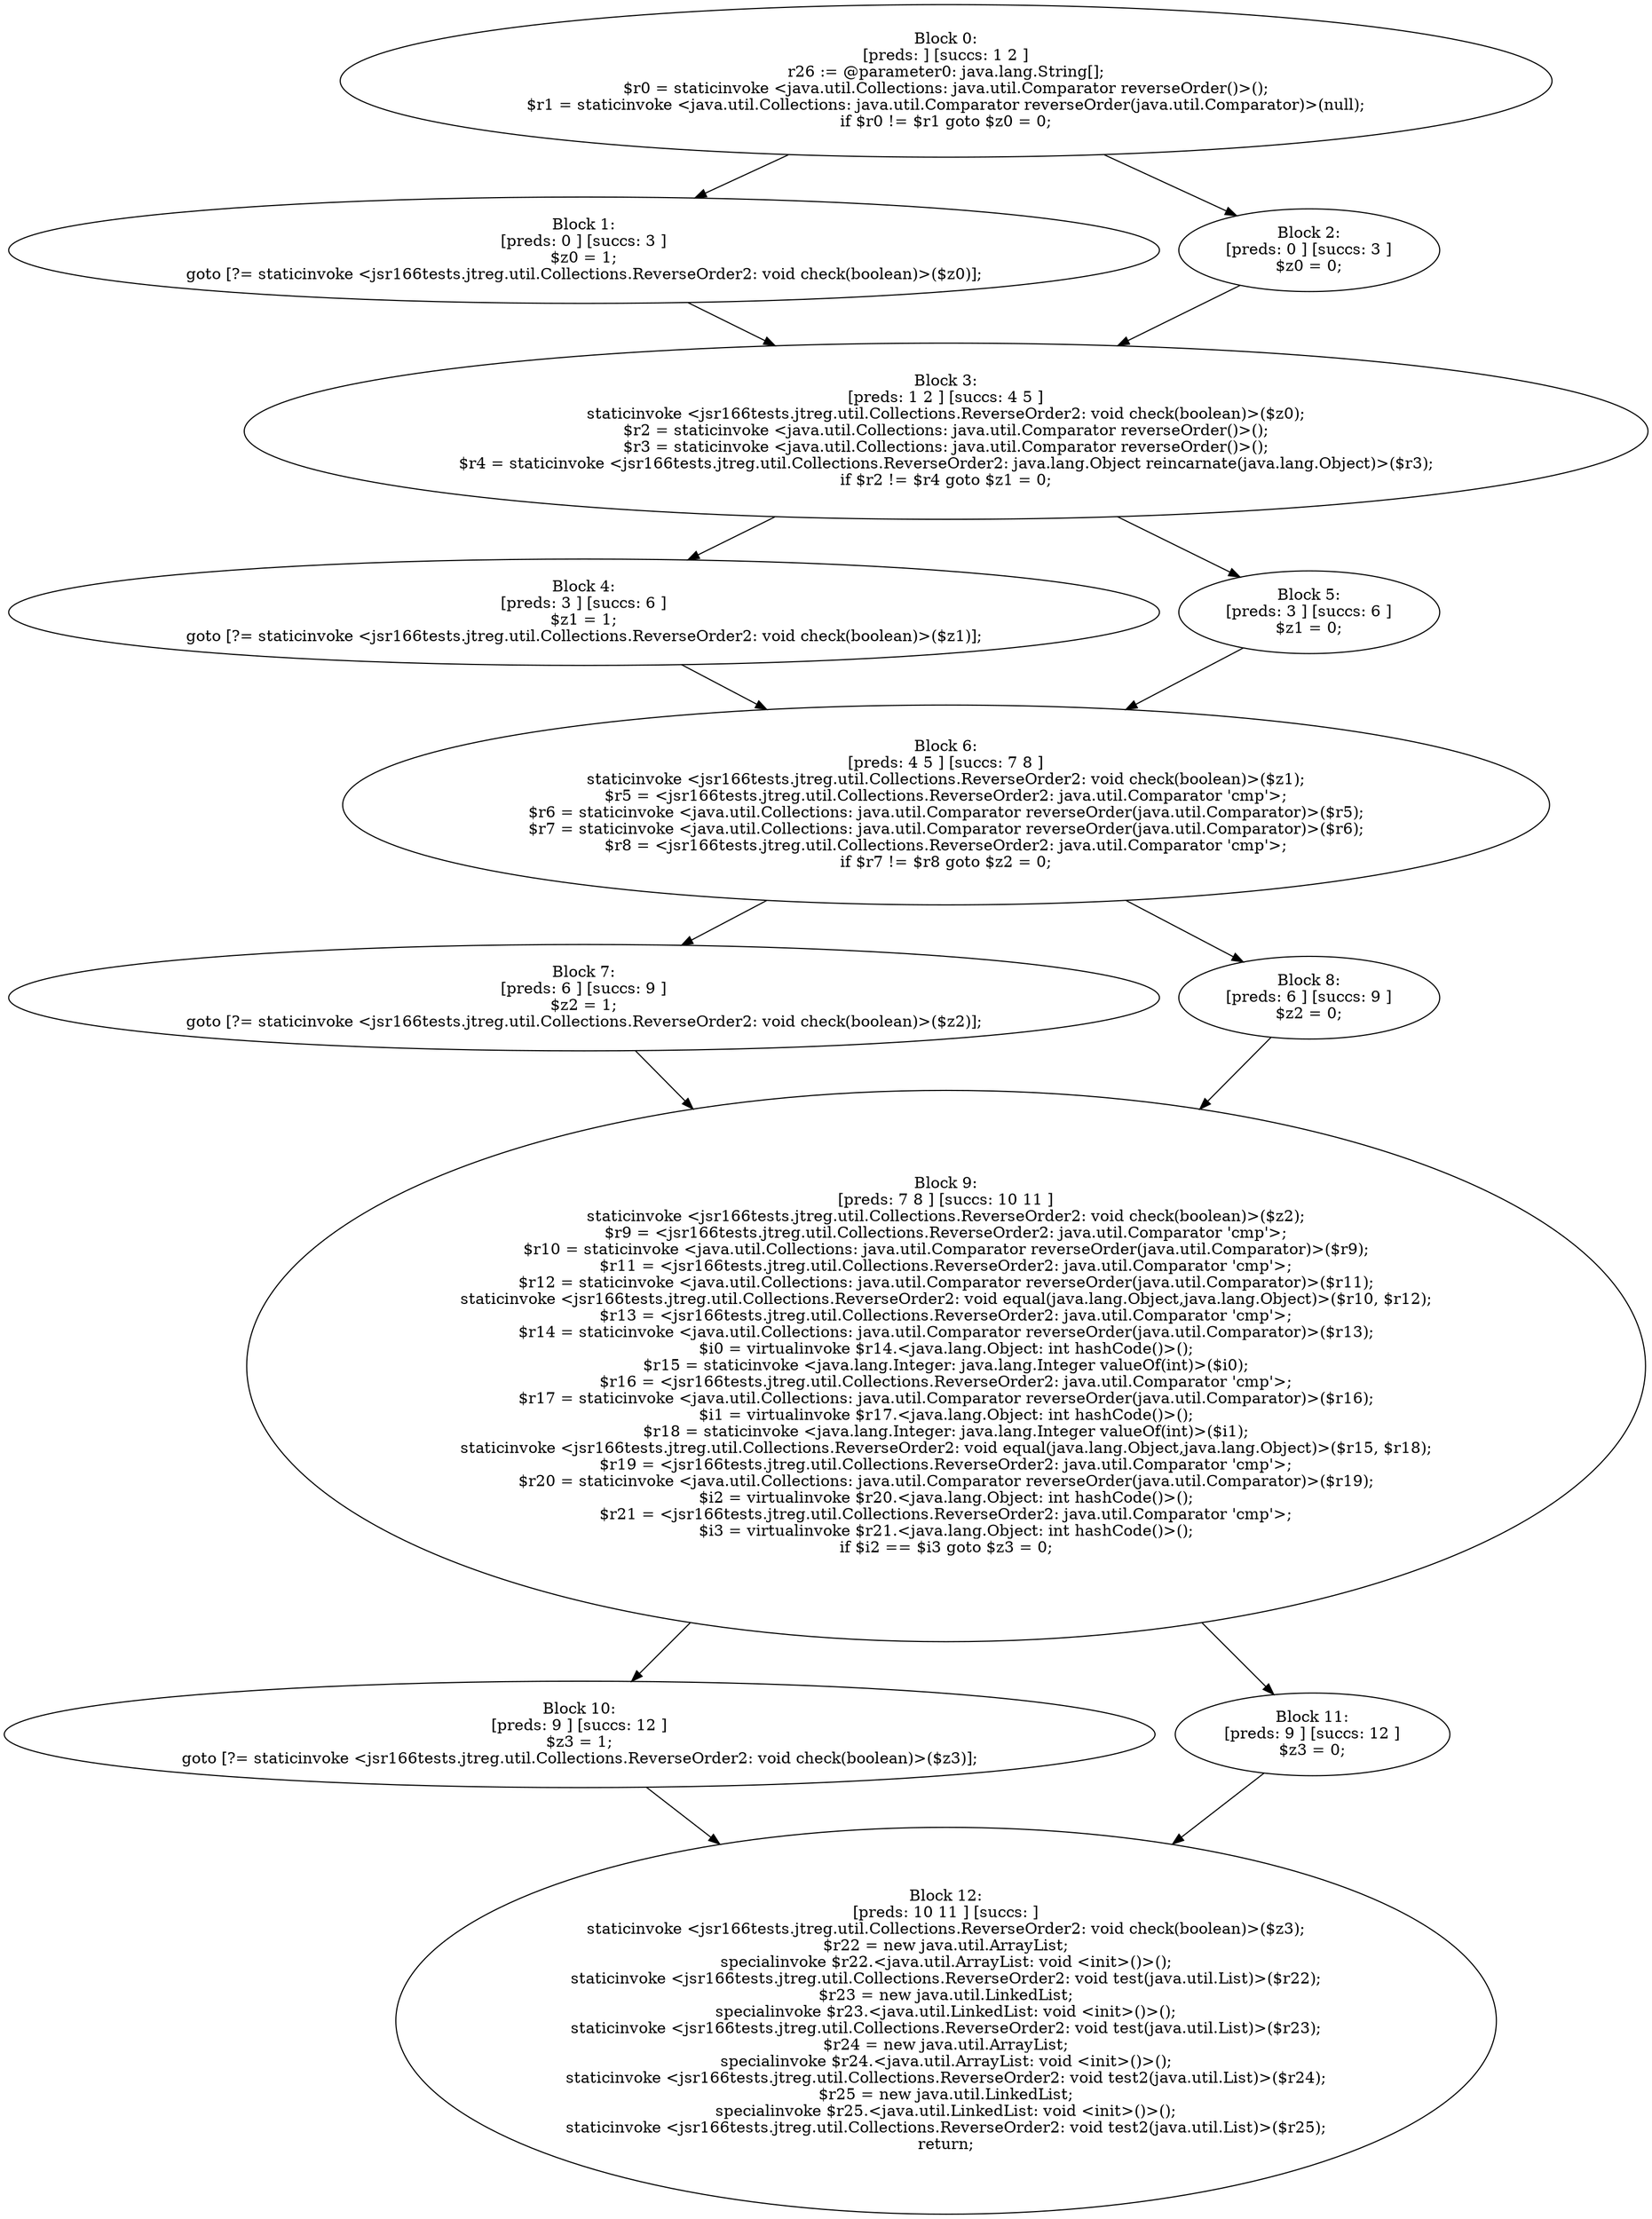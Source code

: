 digraph "unitGraph" {
    "Block 0:
[preds: ] [succs: 1 2 ]
r26 := @parameter0: java.lang.String[];
$r0 = staticinvoke <java.util.Collections: java.util.Comparator reverseOrder()>();
$r1 = staticinvoke <java.util.Collections: java.util.Comparator reverseOrder(java.util.Comparator)>(null);
if $r0 != $r1 goto $z0 = 0;
"
    "Block 1:
[preds: 0 ] [succs: 3 ]
$z0 = 1;
goto [?= staticinvoke <jsr166tests.jtreg.util.Collections.ReverseOrder2: void check(boolean)>($z0)];
"
    "Block 2:
[preds: 0 ] [succs: 3 ]
$z0 = 0;
"
    "Block 3:
[preds: 1 2 ] [succs: 4 5 ]
staticinvoke <jsr166tests.jtreg.util.Collections.ReverseOrder2: void check(boolean)>($z0);
$r2 = staticinvoke <java.util.Collections: java.util.Comparator reverseOrder()>();
$r3 = staticinvoke <java.util.Collections: java.util.Comparator reverseOrder()>();
$r4 = staticinvoke <jsr166tests.jtreg.util.Collections.ReverseOrder2: java.lang.Object reincarnate(java.lang.Object)>($r3);
if $r2 != $r4 goto $z1 = 0;
"
    "Block 4:
[preds: 3 ] [succs: 6 ]
$z1 = 1;
goto [?= staticinvoke <jsr166tests.jtreg.util.Collections.ReverseOrder2: void check(boolean)>($z1)];
"
    "Block 5:
[preds: 3 ] [succs: 6 ]
$z1 = 0;
"
    "Block 6:
[preds: 4 5 ] [succs: 7 8 ]
staticinvoke <jsr166tests.jtreg.util.Collections.ReverseOrder2: void check(boolean)>($z1);
$r5 = <jsr166tests.jtreg.util.Collections.ReverseOrder2: java.util.Comparator 'cmp'>;
$r6 = staticinvoke <java.util.Collections: java.util.Comparator reverseOrder(java.util.Comparator)>($r5);
$r7 = staticinvoke <java.util.Collections: java.util.Comparator reverseOrder(java.util.Comparator)>($r6);
$r8 = <jsr166tests.jtreg.util.Collections.ReverseOrder2: java.util.Comparator 'cmp'>;
if $r7 != $r8 goto $z2 = 0;
"
    "Block 7:
[preds: 6 ] [succs: 9 ]
$z2 = 1;
goto [?= staticinvoke <jsr166tests.jtreg.util.Collections.ReverseOrder2: void check(boolean)>($z2)];
"
    "Block 8:
[preds: 6 ] [succs: 9 ]
$z2 = 0;
"
    "Block 9:
[preds: 7 8 ] [succs: 10 11 ]
staticinvoke <jsr166tests.jtreg.util.Collections.ReverseOrder2: void check(boolean)>($z2);
$r9 = <jsr166tests.jtreg.util.Collections.ReverseOrder2: java.util.Comparator 'cmp'>;
$r10 = staticinvoke <java.util.Collections: java.util.Comparator reverseOrder(java.util.Comparator)>($r9);
$r11 = <jsr166tests.jtreg.util.Collections.ReverseOrder2: java.util.Comparator 'cmp'>;
$r12 = staticinvoke <java.util.Collections: java.util.Comparator reverseOrder(java.util.Comparator)>($r11);
staticinvoke <jsr166tests.jtreg.util.Collections.ReverseOrder2: void equal(java.lang.Object,java.lang.Object)>($r10, $r12);
$r13 = <jsr166tests.jtreg.util.Collections.ReverseOrder2: java.util.Comparator 'cmp'>;
$r14 = staticinvoke <java.util.Collections: java.util.Comparator reverseOrder(java.util.Comparator)>($r13);
$i0 = virtualinvoke $r14.<java.lang.Object: int hashCode()>();
$r15 = staticinvoke <java.lang.Integer: java.lang.Integer valueOf(int)>($i0);
$r16 = <jsr166tests.jtreg.util.Collections.ReverseOrder2: java.util.Comparator 'cmp'>;
$r17 = staticinvoke <java.util.Collections: java.util.Comparator reverseOrder(java.util.Comparator)>($r16);
$i1 = virtualinvoke $r17.<java.lang.Object: int hashCode()>();
$r18 = staticinvoke <java.lang.Integer: java.lang.Integer valueOf(int)>($i1);
staticinvoke <jsr166tests.jtreg.util.Collections.ReverseOrder2: void equal(java.lang.Object,java.lang.Object)>($r15, $r18);
$r19 = <jsr166tests.jtreg.util.Collections.ReverseOrder2: java.util.Comparator 'cmp'>;
$r20 = staticinvoke <java.util.Collections: java.util.Comparator reverseOrder(java.util.Comparator)>($r19);
$i2 = virtualinvoke $r20.<java.lang.Object: int hashCode()>();
$r21 = <jsr166tests.jtreg.util.Collections.ReverseOrder2: java.util.Comparator 'cmp'>;
$i3 = virtualinvoke $r21.<java.lang.Object: int hashCode()>();
if $i2 == $i3 goto $z3 = 0;
"
    "Block 10:
[preds: 9 ] [succs: 12 ]
$z3 = 1;
goto [?= staticinvoke <jsr166tests.jtreg.util.Collections.ReverseOrder2: void check(boolean)>($z3)];
"
    "Block 11:
[preds: 9 ] [succs: 12 ]
$z3 = 0;
"
    "Block 12:
[preds: 10 11 ] [succs: ]
staticinvoke <jsr166tests.jtreg.util.Collections.ReverseOrder2: void check(boolean)>($z3);
$r22 = new java.util.ArrayList;
specialinvoke $r22.<java.util.ArrayList: void <init>()>();
staticinvoke <jsr166tests.jtreg.util.Collections.ReverseOrder2: void test(java.util.List)>($r22);
$r23 = new java.util.LinkedList;
specialinvoke $r23.<java.util.LinkedList: void <init>()>();
staticinvoke <jsr166tests.jtreg.util.Collections.ReverseOrder2: void test(java.util.List)>($r23);
$r24 = new java.util.ArrayList;
specialinvoke $r24.<java.util.ArrayList: void <init>()>();
staticinvoke <jsr166tests.jtreg.util.Collections.ReverseOrder2: void test2(java.util.List)>($r24);
$r25 = new java.util.LinkedList;
specialinvoke $r25.<java.util.LinkedList: void <init>()>();
staticinvoke <jsr166tests.jtreg.util.Collections.ReverseOrder2: void test2(java.util.List)>($r25);
return;
"
    "Block 0:
[preds: ] [succs: 1 2 ]
r26 := @parameter0: java.lang.String[];
$r0 = staticinvoke <java.util.Collections: java.util.Comparator reverseOrder()>();
$r1 = staticinvoke <java.util.Collections: java.util.Comparator reverseOrder(java.util.Comparator)>(null);
if $r0 != $r1 goto $z0 = 0;
"->"Block 1:
[preds: 0 ] [succs: 3 ]
$z0 = 1;
goto [?= staticinvoke <jsr166tests.jtreg.util.Collections.ReverseOrder2: void check(boolean)>($z0)];
";
    "Block 0:
[preds: ] [succs: 1 2 ]
r26 := @parameter0: java.lang.String[];
$r0 = staticinvoke <java.util.Collections: java.util.Comparator reverseOrder()>();
$r1 = staticinvoke <java.util.Collections: java.util.Comparator reverseOrder(java.util.Comparator)>(null);
if $r0 != $r1 goto $z0 = 0;
"->"Block 2:
[preds: 0 ] [succs: 3 ]
$z0 = 0;
";
    "Block 1:
[preds: 0 ] [succs: 3 ]
$z0 = 1;
goto [?= staticinvoke <jsr166tests.jtreg.util.Collections.ReverseOrder2: void check(boolean)>($z0)];
"->"Block 3:
[preds: 1 2 ] [succs: 4 5 ]
staticinvoke <jsr166tests.jtreg.util.Collections.ReverseOrder2: void check(boolean)>($z0);
$r2 = staticinvoke <java.util.Collections: java.util.Comparator reverseOrder()>();
$r3 = staticinvoke <java.util.Collections: java.util.Comparator reverseOrder()>();
$r4 = staticinvoke <jsr166tests.jtreg.util.Collections.ReverseOrder2: java.lang.Object reincarnate(java.lang.Object)>($r3);
if $r2 != $r4 goto $z1 = 0;
";
    "Block 2:
[preds: 0 ] [succs: 3 ]
$z0 = 0;
"->"Block 3:
[preds: 1 2 ] [succs: 4 5 ]
staticinvoke <jsr166tests.jtreg.util.Collections.ReverseOrder2: void check(boolean)>($z0);
$r2 = staticinvoke <java.util.Collections: java.util.Comparator reverseOrder()>();
$r3 = staticinvoke <java.util.Collections: java.util.Comparator reverseOrder()>();
$r4 = staticinvoke <jsr166tests.jtreg.util.Collections.ReverseOrder2: java.lang.Object reincarnate(java.lang.Object)>($r3);
if $r2 != $r4 goto $z1 = 0;
";
    "Block 3:
[preds: 1 2 ] [succs: 4 5 ]
staticinvoke <jsr166tests.jtreg.util.Collections.ReverseOrder2: void check(boolean)>($z0);
$r2 = staticinvoke <java.util.Collections: java.util.Comparator reverseOrder()>();
$r3 = staticinvoke <java.util.Collections: java.util.Comparator reverseOrder()>();
$r4 = staticinvoke <jsr166tests.jtreg.util.Collections.ReverseOrder2: java.lang.Object reincarnate(java.lang.Object)>($r3);
if $r2 != $r4 goto $z1 = 0;
"->"Block 4:
[preds: 3 ] [succs: 6 ]
$z1 = 1;
goto [?= staticinvoke <jsr166tests.jtreg.util.Collections.ReverseOrder2: void check(boolean)>($z1)];
";
    "Block 3:
[preds: 1 2 ] [succs: 4 5 ]
staticinvoke <jsr166tests.jtreg.util.Collections.ReverseOrder2: void check(boolean)>($z0);
$r2 = staticinvoke <java.util.Collections: java.util.Comparator reverseOrder()>();
$r3 = staticinvoke <java.util.Collections: java.util.Comparator reverseOrder()>();
$r4 = staticinvoke <jsr166tests.jtreg.util.Collections.ReverseOrder2: java.lang.Object reincarnate(java.lang.Object)>($r3);
if $r2 != $r4 goto $z1 = 0;
"->"Block 5:
[preds: 3 ] [succs: 6 ]
$z1 = 0;
";
    "Block 4:
[preds: 3 ] [succs: 6 ]
$z1 = 1;
goto [?= staticinvoke <jsr166tests.jtreg.util.Collections.ReverseOrder2: void check(boolean)>($z1)];
"->"Block 6:
[preds: 4 5 ] [succs: 7 8 ]
staticinvoke <jsr166tests.jtreg.util.Collections.ReverseOrder2: void check(boolean)>($z1);
$r5 = <jsr166tests.jtreg.util.Collections.ReverseOrder2: java.util.Comparator 'cmp'>;
$r6 = staticinvoke <java.util.Collections: java.util.Comparator reverseOrder(java.util.Comparator)>($r5);
$r7 = staticinvoke <java.util.Collections: java.util.Comparator reverseOrder(java.util.Comparator)>($r6);
$r8 = <jsr166tests.jtreg.util.Collections.ReverseOrder2: java.util.Comparator 'cmp'>;
if $r7 != $r8 goto $z2 = 0;
";
    "Block 5:
[preds: 3 ] [succs: 6 ]
$z1 = 0;
"->"Block 6:
[preds: 4 5 ] [succs: 7 8 ]
staticinvoke <jsr166tests.jtreg.util.Collections.ReverseOrder2: void check(boolean)>($z1);
$r5 = <jsr166tests.jtreg.util.Collections.ReverseOrder2: java.util.Comparator 'cmp'>;
$r6 = staticinvoke <java.util.Collections: java.util.Comparator reverseOrder(java.util.Comparator)>($r5);
$r7 = staticinvoke <java.util.Collections: java.util.Comparator reverseOrder(java.util.Comparator)>($r6);
$r8 = <jsr166tests.jtreg.util.Collections.ReverseOrder2: java.util.Comparator 'cmp'>;
if $r7 != $r8 goto $z2 = 0;
";
    "Block 6:
[preds: 4 5 ] [succs: 7 8 ]
staticinvoke <jsr166tests.jtreg.util.Collections.ReverseOrder2: void check(boolean)>($z1);
$r5 = <jsr166tests.jtreg.util.Collections.ReverseOrder2: java.util.Comparator 'cmp'>;
$r6 = staticinvoke <java.util.Collections: java.util.Comparator reverseOrder(java.util.Comparator)>($r5);
$r7 = staticinvoke <java.util.Collections: java.util.Comparator reverseOrder(java.util.Comparator)>($r6);
$r8 = <jsr166tests.jtreg.util.Collections.ReverseOrder2: java.util.Comparator 'cmp'>;
if $r7 != $r8 goto $z2 = 0;
"->"Block 7:
[preds: 6 ] [succs: 9 ]
$z2 = 1;
goto [?= staticinvoke <jsr166tests.jtreg.util.Collections.ReverseOrder2: void check(boolean)>($z2)];
";
    "Block 6:
[preds: 4 5 ] [succs: 7 8 ]
staticinvoke <jsr166tests.jtreg.util.Collections.ReverseOrder2: void check(boolean)>($z1);
$r5 = <jsr166tests.jtreg.util.Collections.ReverseOrder2: java.util.Comparator 'cmp'>;
$r6 = staticinvoke <java.util.Collections: java.util.Comparator reverseOrder(java.util.Comparator)>($r5);
$r7 = staticinvoke <java.util.Collections: java.util.Comparator reverseOrder(java.util.Comparator)>($r6);
$r8 = <jsr166tests.jtreg.util.Collections.ReverseOrder2: java.util.Comparator 'cmp'>;
if $r7 != $r8 goto $z2 = 0;
"->"Block 8:
[preds: 6 ] [succs: 9 ]
$z2 = 0;
";
    "Block 7:
[preds: 6 ] [succs: 9 ]
$z2 = 1;
goto [?= staticinvoke <jsr166tests.jtreg.util.Collections.ReverseOrder2: void check(boolean)>($z2)];
"->"Block 9:
[preds: 7 8 ] [succs: 10 11 ]
staticinvoke <jsr166tests.jtreg.util.Collections.ReverseOrder2: void check(boolean)>($z2);
$r9 = <jsr166tests.jtreg.util.Collections.ReverseOrder2: java.util.Comparator 'cmp'>;
$r10 = staticinvoke <java.util.Collections: java.util.Comparator reverseOrder(java.util.Comparator)>($r9);
$r11 = <jsr166tests.jtreg.util.Collections.ReverseOrder2: java.util.Comparator 'cmp'>;
$r12 = staticinvoke <java.util.Collections: java.util.Comparator reverseOrder(java.util.Comparator)>($r11);
staticinvoke <jsr166tests.jtreg.util.Collections.ReverseOrder2: void equal(java.lang.Object,java.lang.Object)>($r10, $r12);
$r13 = <jsr166tests.jtreg.util.Collections.ReverseOrder2: java.util.Comparator 'cmp'>;
$r14 = staticinvoke <java.util.Collections: java.util.Comparator reverseOrder(java.util.Comparator)>($r13);
$i0 = virtualinvoke $r14.<java.lang.Object: int hashCode()>();
$r15 = staticinvoke <java.lang.Integer: java.lang.Integer valueOf(int)>($i0);
$r16 = <jsr166tests.jtreg.util.Collections.ReverseOrder2: java.util.Comparator 'cmp'>;
$r17 = staticinvoke <java.util.Collections: java.util.Comparator reverseOrder(java.util.Comparator)>($r16);
$i1 = virtualinvoke $r17.<java.lang.Object: int hashCode()>();
$r18 = staticinvoke <java.lang.Integer: java.lang.Integer valueOf(int)>($i1);
staticinvoke <jsr166tests.jtreg.util.Collections.ReverseOrder2: void equal(java.lang.Object,java.lang.Object)>($r15, $r18);
$r19 = <jsr166tests.jtreg.util.Collections.ReverseOrder2: java.util.Comparator 'cmp'>;
$r20 = staticinvoke <java.util.Collections: java.util.Comparator reverseOrder(java.util.Comparator)>($r19);
$i2 = virtualinvoke $r20.<java.lang.Object: int hashCode()>();
$r21 = <jsr166tests.jtreg.util.Collections.ReverseOrder2: java.util.Comparator 'cmp'>;
$i3 = virtualinvoke $r21.<java.lang.Object: int hashCode()>();
if $i2 == $i3 goto $z3 = 0;
";
    "Block 8:
[preds: 6 ] [succs: 9 ]
$z2 = 0;
"->"Block 9:
[preds: 7 8 ] [succs: 10 11 ]
staticinvoke <jsr166tests.jtreg.util.Collections.ReverseOrder2: void check(boolean)>($z2);
$r9 = <jsr166tests.jtreg.util.Collections.ReverseOrder2: java.util.Comparator 'cmp'>;
$r10 = staticinvoke <java.util.Collections: java.util.Comparator reverseOrder(java.util.Comparator)>($r9);
$r11 = <jsr166tests.jtreg.util.Collections.ReverseOrder2: java.util.Comparator 'cmp'>;
$r12 = staticinvoke <java.util.Collections: java.util.Comparator reverseOrder(java.util.Comparator)>($r11);
staticinvoke <jsr166tests.jtreg.util.Collections.ReverseOrder2: void equal(java.lang.Object,java.lang.Object)>($r10, $r12);
$r13 = <jsr166tests.jtreg.util.Collections.ReverseOrder2: java.util.Comparator 'cmp'>;
$r14 = staticinvoke <java.util.Collections: java.util.Comparator reverseOrder(java.util.Comparator)>($r13);
$i0 = virtualinvoke $r14.<java.lang.Object: int hashCode()>();
$r15 = staticinvoke <java.lang.Integer: java.lang.Integer valueOf(int)>($i0);
$r16 = <jsr166tests.jtreg.util.Collections.ReverseOrder2: java.util.Comparator 'cmp'>;
$r17 = staticinvoke <java.util.Collections: java.util.Comparator reverseOrder(java.util.Comparator)>($r16);
$i1 = virtualinvoke $r17.<java.lang.Object: int hashCode()>();
$r18 = staticinvoke <java.lang.Integer: java.lang.Integer valueOf(int)>($i1);
staticinvoke <jsr166tests.jtreg.util.Collections.ReverseOrder2: void equal(java.lang.Object,java.lang.Object)>($r15, $r18);
$r19 = <jsr166tests.jtreg.util.Collections.ReverseOrder2: java.util.Comparator 'cmp'>;
$r20 = staticinvoke <java.util.Collections: java.util.Comparator reverseOrder(java.util.Comparator)>($r19);
$i2 = virtualinvoke $r20.<java.lang.Object: int hashCode()>();
$r21 = <jsr166tests.jtreg.util.Collections.ReverseOrder2: java.util.Comparator 'cmp'>;
$i3 = virtualinvoke $r21.<java.lang.Object: int hashCode()>();
if $i2 == $i3 goto $z3 = 0;
";
    "Block 9:
[preds: 7 8 ] [succs: 10 11 ]
staticinvoke <jsr166tests.jtreg.util.Collections.ReverseOrder2: void check(boolean)>($z2);
$r9 = <jsr166tests.jtreg.util.Collections.ReverseOrder2: java.util.Comparator 'cmp'>;
$r10 = staticinvoke <java.util.Collections: java.util.Comparator reverseOrder(java.util.Comparator)>($r9);
$r11 = <jsr166tests.jtreg.util.Collections.ReverseOrder2: java.util.Comparator 'cmp'>;
$r12 = staticinvoke <java.util.Collections: java.util.Comparator reverseOrder(java.util.Comparator)>($r11);
staticinvoke <jsr166tests.jtreg.util.Collections.ReverseOrder2: void equal(java.lang.Object,java.lang.Object)>($r10, $r12);
$r13 = <jsr166tests.jtreg.util.Collections.ReverseOrder2: java.util.Comparator 'cmp'>;
$r14 = staticinvoke <java.util.Collections: java.util.Comparator reverseOrder(java.util.Comparator)>($r13);
$i0 = virtualinvoke $r14.<java.lang.Object: int hashCode()>();
$r15 = staticinvoke <java.lang.Integer: java.lang.Integer valueOf(int)>($i0);
$r16 = <jsr166tests.jtreg.util.Collections.ReverseOrder2: java.util.Comparator 'cmp'>;
$r17 = staticinvoke <java.util.Collections: java.util.Comparator reverseOrder(java.util.Comparator)>($r16);
$i1 = virtualinvoke $r17.<java.lang.Object: int hashCode()>();
$r18 = staticinvoke <java.lang.Integer: java.lang.Integer valueOf(int)>($i1);
staticinvoke <jsr166tests.jtreg.util.Collections.ReverseOrder2: void equal(java.lang.Object,java.lang.Object)>($r15, $r18);
$r19 = <jsr166tests.jtreg.util.Collections.ReverseOrder2: java.util.Comparator 'cmp'>;
$r20 = staticinvoke <java.util.Collections: java.util.Comparator reverseOrder(java.util.Comparator)>($r19);
$i2 = virtualinvoke $r20.<java.lang.Object: int hashCode()>();
$r21 = <jsr166tests.jtreg.util.Collections.ReverseOrder2: java.util.Comparator 'cmp'>;
$i3 = virtualinvoke $r21.<java.lang.Object: int hashCode()>();
if $i2 == $i3 goto $z3 = 0;
"->"Block 10:
[preds: 9 ] [succs: 12 ]
$z3 = 1;
goto [?= staticinvoke <jsr166tests.jtreg.util.Collections.ReverseOrder2: void check(boolean)>($z3)];
";
    "Block 9:
[preds: 7 8 ] [succs: 10 11 ]
staticinvoke <jsr166tests.jtreg.util.Collections.ReverseOrder2: void check(boolean)>($z2);
$r9 = <jsr166tests.jtreg.util.Collections.ReverseOrder2: java.util.Comparator 'cmp'>;
$r10 = staticinvoke <java.util.Collections: java.util.Comparator reverseOrder(java.util.Comparator)>($r9);
$r11 = <jsr166tests.jtreg.util.Collections.ReverseOrder2: java.util.Comparator 'cmp'>;
$r12 = staticinvoke <java.util.Collections: java.util.Comparator reverseOrder(java.util.Comparator)>($r11);
staticinvoke <jsr166tests.jtreg.util.Collections.ReverseOrder2: void equal(java.lang.Object,java.lang.Object)>($r10, $r12);
$r13 = <jsr166tests.jtreg.util.Collections.ReverseOrder2: java.util.Comparator 'cmp'>;
$r14 = staticinvoke <java.util.Collections: java.util.Comparator reverseOrder(java.util.Comparator)>($r13);
$i0 = virtualinvoke $r14.<java.lang.Object: int hashCode()>();
$r15 = staticinvoke <java.lang.Integer: java.lang.Integer valueOf(int)>($i0);
$r16 = <jsr166tests.jtreg.util.Collections.ReverseOrder2: java.util.Comparator 'cmp'>;
$r17 = staticinvoke <java.util.Collections: java.util.Comparator reverseOrder(java.util.Comparator)>($r16);
$i1 = virtualinvoke $r17.<java.lang.Object: int hashCode()>();
$r18 = staticinvoke <java.lang.Integer: java.lang.Integer valueOf(int)>($i1);
staticinvoke <jsr166tests.jtreg.util.Collections.ReverseOrder2: void equal(java.lang.Object,java.lang.Object)>($r15, $r18);
$r19 = <jsr166tests.jtreg.util.Collections.ReverseOrder2: java.util.Comparator 'cmp'>;
$r20 = staticinvoke <java.util.Collections: java.util.Comparator reverseOrder(java.util.Comparator)>($r19);
$i2 = virtualinvoke $r20.<java.lang.Object: int hashCode()>();
$r21 = <jsr166tests.jtreg.util.Collections.ReverseOrder2: java.util.Comparator 'cmp'>;
$i3 = virtualinvoke $r21.<java.lang.Object: int hashCode()>();
if $i2 == $i3 goto $z3 = 0;
"->"Block 11:
[preds: 9 ] [succs: 12 ]
$z3 = 0;
";
    "Block 10:
[preds: 9 ] [succs: 12 ]
$z3 = 1;
goto [?= staticinvoke <jsr166tests.jtreg.util.Collections.ReverseOrder2: void check(boolean)>($z3)];
"->"Block 12:
[preds: 10 11 ] [succs: ]
staticinvoke <jsr166tests.jtreg.util.Collections.ReverseOrder2: void check(boolean)>($z3);
$r22 = new java.util.ArrayList;
specialinvoke $r22.<java.util.ArrayList: void <init>()>();
staticinvoke <jsr166tests.jtreg.util.Collections.ReverseOrder2: void test(java.util.List)>($r22);
$r23 = new java.util.LinkedList;
specialinvoke $r23.<java.util.LinkedList: void <init>()>();
staticinvoke <jsr166tests.jtreg.util.Collections.ReverseOrder2: void test(java.util.List)>($r23);
$r24 = new java.util.ArrayList;
specialinvoke $r24.<java.util.ArrayList: void <init>()>();
staticinvoke <jsr166tests.jtreg.util.Collections.ReverseOrder2: void test2(java.util.List)>($r24);
$r25 = new java.util.LinkedList;
specialinvoke $r25.<java.util.LinkedList: void <init>()>();
staticinvoke <jsr166tests.jtreg.util.Collections.ReverseOrder2: void test2(java.util.List)>($r25);
return;
";
    "Block 11:
[preds: 9 ] [succs: 12 ]
$z3 = 0;
"->"Block 12:
[preds: 10 11 ] [succs: ]
staticinvoke <jsr166tests.jtreg.util.Collections.ReverseOrder2: void check(boolean)>($z3);
$r22 = new java.util.ArrayList;
specialinvoke $r22.<java.util.ArrayList: void <init>()>();
staticinvoke <jsr166tests.jtreg.util.Collections.ReverseOrder2: void test(java.util.List)>($r22);
$r23 = new java.util.LinkedList;
specialinvoke $r23.<java.util.LinkedList: void <init>()>();
staticinvoke <jsr166tests.jtreg.util.Collections.ReverseOrder2: void test(java.util.List)>($r23);
$r24 = new java.util.ArrayList;
specialinvoke $r24.<java.util.ArrayList: void <init>()>();
staticinvoke <jsr166tests.jtreg.util.Collections.ReverseOrder2: void test2(java.util.List)>($r24);
$r25 = new java.util.LinkedList;
specialinvoke $r25.<java.util.LinkedList: void <init>()>();
staticinvoke <jsr166tests.jtreg.util.Collections.ReverseOrder2: void test2(java.util.List)>($r25);
return;
";
}
